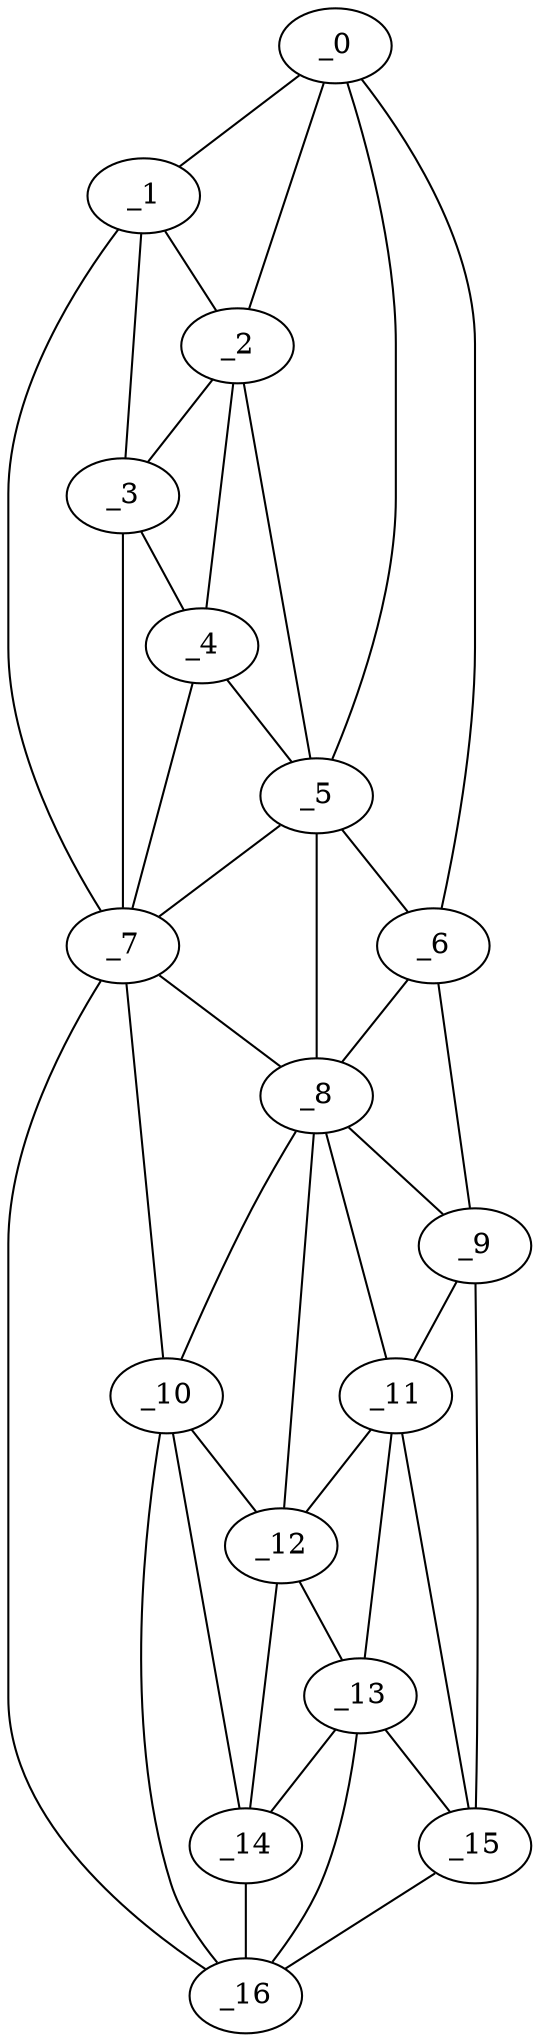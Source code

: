 graph "obj100__40.gxl" {
	_0	 [x=23,
		y=57];
	_1	 [x=29,
		y=48];
	_0 -- _1	 [valence=1];
	_2	 [x=39,
		y=49];
	_0 -- _2	 [valence=2];
	_5	 [x=53,
		y=59];
	_0 -- _5	 [valence=1];
	_6	 [x=83,
		y=93];
	_0 -- _6	 [valence=1];
	_1 -- _2	 [valence=1];
	_3	 [x=53,
		y=47];
	_1 -- _3	 [valence=2];
	_7	 [x=88,
		y=43];
	_1 -- _7	 [valence=1];
	_2 -- _3	 [valence=2];
	_4	 [x=53,
		y=52];
	_2 -- _4	 [valence=2];
	_2 -- _5	 [valence=2];
	_3 -- _4	 [valence=1];
	_3 -- _7	 [valence=1];
	_4 -- _5	 [valence=1];
	_4 -- _7	 [valence=2];
	_5 -- _6	 [valence=2];
	_5 -- _7	 [valence=2];
	_8	 [x=94,
		y=58];
	_5 -- _8	 [valence=2];
	_6 -- _8	 [valence=1];
	_9	 [x=94,
		y=90];
	_6 -- _9	 [valence=1];
	_7 -- _8	 [valence=1];
	_10	 [x=101,
		y=44];
	_7 -- _10	 [valence=1];
	_16	 [x=123,
		y=44];
	_7 -- _16	 [valence=1];
	_8 -- _9	 [valence=2];
	_8 -- _10	 [valence=2];
	_11	 [x=102,
		y=64];
	_8 -- _11	 [valence=1];
	_12	 [x=103,
		y=60];
	_8 -- _12	 [valence=2];
	_9 -- _11	 [valence=2];
	_15	 [x=120,
		y=79];
	_9 -- _15	 [valence=1];
	_10 -- _12	 [valence=1];
	_14	 [x=115,
		y=54];
	_10 -- _14	 [valence=2];
	_10 -- _16	 [valence=1];
	_11 -- _12	 [valence=2];
	_13	 [x=114,
		y=58];
	_11 -- _13	 [valence=2];
	_11 -- _15	 [valence=2];
	_12 -- _13	 [valence=2];
	_12 -- _14	 [valence=2];
	_13 -- _14	 [valence=2];
	_13 -- _15	 [valence=2];
	_13 -- _16	 [valence=1];
	_14 -- _16	 [valence=2];
	_15 -- _16	 [valence=1];
}
